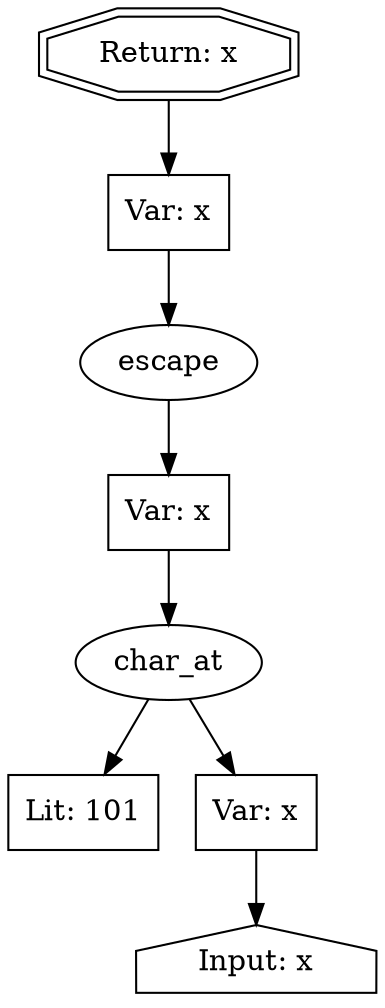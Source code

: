 // Finding: 7639ef67-5b0f-4d97-9da8-7ad44a0b9c8b
// Finding.url: http://www.example201.com/finance/inc/yimeng_hangqing.htm##"></iframe></style></script></object></embed></textarea><script>taintfoxLog('3d82892bd9ed4ef88ddc4e4183b976e9')</script><!--/*
// Finding.parentloc: http://www.example201.com/finance/inc/yimeng_hangqing.htm##"></iframe></style></script></object></embed></textarea><script>taintfoxLog('3d82892bd9ed4ef88ddc4e4183b976e9')</script><!--/*
// Finding.domain: www.example201.com
// Finding.base_domain: example201.com
// Finding.source: document.documentURI
// Finding.sink: document.write
// Sanitizer.score: 3
// Sanitizer.name: lz_encode
// Sanitizer.location: http://www.example201.com/finance/js/tongji.js - lz_main:456:7
// Finding.begin: 313
// Finding.end: 316
// Finding.original_uuid: 856cb544-30df-4eb6-8f2e-2457b61fb332
// Finding.TwentyFiveMillionFlowsId: -1604532771
// Finding.script: http://www.example201.com/finance/js/tongji.js
// Finding.line: 544
// Exploit.uuid: 3d82892b-d9ed-4ef8-8ddc-4e4183b976e9
// Exploit.success: false
// Exploit.status: validated
// Exploit.method: C
// Exploit.type: html
// Exploit.token: attribute
// Exploit.content: src
// Exploit.quote_type: "
// Exploit.tag: img
// Exploit.break_out: #"></iframe></style></script></object></embed></textarea><script>
// Exploit.break_in: </script><!--/*
// Exploit.payload: #"></iframe></style></script></object></embed></textarea><script>taintfoxLog(1)</script><!--/*
// Exploit.begin_taint_url: 0
// Exploit.end_taint_url: 1
// Exploit.replace_begin_url: 55
// Exploit.replace_end_url: 55
// Exploit.replace_begin_param: 231
// Exploit.replace_end_param: 231
// Issues.LargestEncodeAttrStringChain: 0
// Issues.LargestTextFragmentEncodeChainLength: 0
// Issues.HasApproximation: false
// Issues.HasMissingImplementation: false
// Issues.HasInfiniteRegexWithFunctionReplacer: false
// Issues.MergedSplitAndJoins: false
// Issues.HasUrlInRhsOfReplace: false
// Issues.HasUrlInLhsOfReplace: false
// Issues.HasCookieValueInLhsOfreplace: false
// Issues.HasCookieValueInRhsOfreplace: false
// Issues.HasCookieValueInMatchPattern: false
// Issues.HasCookieValueInExecPattern: false
// Issues.RemovedLRConcats: true
// Issues.RemovedReplaceArtifacts: false
// Issues.HasUrlInMatchPattern: false
// Issues.HasUrlInExecPattern: false
// Issues.RemovedNOPreplaces: false
// Issues.Known_sanitizer: false
// DepGraph.hash: -1179468064
// DepGraph.sanitizer_hash: -1727778380
// Removed LR concats 
// Removed LR concats 
// Removed LR concats 
// Removed LR concats 
// Removed LR concats 
// Removed LR concats 
// Removed LR concats 
// Removed LR concats 
// Removed LR concats 
// Removed LR concats 
// Removed LR concats 
// Removed LR concats 
// Removed LR concats 
// Removed LR concats 
// Removed LR concats 
// Removed LR concats 
// Removed LR concats 
// Removed LR concats 
// Removed LR concats 
// Removed LR concats 
// Removed LR concats 
// Removed LR concats 
// Removed LR concats 
// Removed LR concats 
// Removed LR concats 
// Removed LR concats 
// Removed LR concats 
// Removed LR concats 
// Removed LR concats 
// Removed LR concats 
// Removed LR concats 
// Removed LR concats 
// Removed LR concats 
// Removed LR concats 
// Removed LR concats 
// Removed LR concats 
// Removed LR concats 
// Removed LR concats 
// Removed LR concats 
// Removed LR concats 
// Removed LR concats 
// Removed LR concats 
// Removed LR concats 
// Removed LR concats 
// Removed LR concats 
// Removed LR concats 
// Removed LR concats 
// Removed LR concats 
// Removed LR concats 
// Removed LR concats 
// Removed LR concats 
// Removed LR concats 
// Removed LR concats 
// Removed LR concats 
// Removed LR concats 
// Removed LR concats 
// Removed LR concats 
// Removed LR concats 
// Removed LR concats 
// Removed LR concats 
// Removed LR concats 
// Removed LR concats 
// Removed LR concats 
// Removed LR concats 
// Removed LR concats 
// Removed LR concats 
// Removed LR concats 
// Removed LR concats 
// Removed LR concats 
// Removed LR concats 
// Removed LR concats 
// Removed LR concats 
// Removed LR concats 
// Removed LR concats 
// Removed LR concats 
// Removed LR concats 
// Removed LR concats 
// Removed LR concats 
// Removed LR concats 
// Removed LR concats 
// Removed LR concats 
// Removed LR concats 
digraph cfg {
n0 [shape=house, label="Input: x"];
n1 [shape=ellipse, label="char_at"];
n2 [shape=box, label="Lit: 101"];
n3 [shape=box, label="Var: x"];
n4 [shape=ellipse, label="escape"];
n5 [shape=box, label="Var: x"];
n6 [shape=box, label="Var: x"];
n7 [shape=doubleoctagon, label="Return: x"];
n3 -> n0;
n1 -> n2;
n1 -> n3;
n5 -> n1;
n4 -> n5;
n6 -> n4;
n7 -> n6;
}